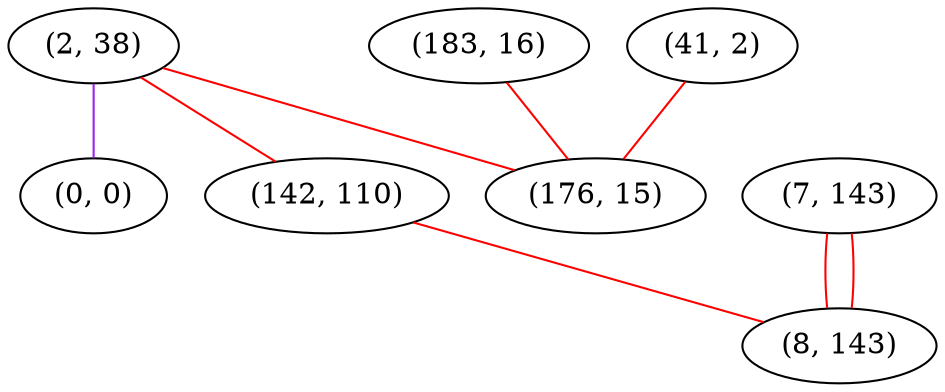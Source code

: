 graph "" {
"(2, 38)";
"(183, 16)";
"(7, 143)";
"(41, 2)";
"(0, 0)";
"(176, 15)";
"(142, 110)";
"(8, 143)";
"(2, 38)" -- "(0, 0)"  [color=purple, key=0, weight=4];
"(2, 38)" -- "(176, 15)"  [color=red, key=0, weight=1];
"(2, 38)" -- "(142, 110)"  [color=red, key=0, weight=1];
"(183, 16)" -- "(176, 15)"  [color=red, key=0, weight=1];
"(7, 143)" -- "(8, 143)"  [color=red, key=0, weight=1];
"(7, 143)" -- "(8, 143)"  [color=red, key=1, weight=1];
"(41, 2)" -- "(176, 15)"  [color=red, key=0, weight=1];
"(142, 110)" -- "(8, 143)"  [color=red, key=0, weight=1];
}
